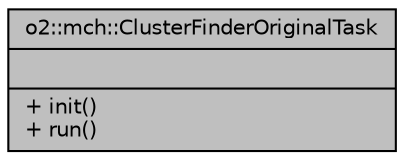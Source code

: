 digraph "o2::mch::ClusterFinderOriginalTask"
{
 // INTERACTIVE_SVG=YES
  bgcolor="transparent";
  edge [fontname="Helvetica",fontsize="10",labelfontname="Helvetica",labelfontsize="10"];
  node [fontname="Helvetica",fontsize="10",shape=record];
  Node1 [label="{o2::mch::ClusterFinderOriginalTask\n||+ init()\l+ run()\l}",height=0.2,width=0.4,color="black", fillcolor="grey75", style="filled", fontcolor="black"];
}
